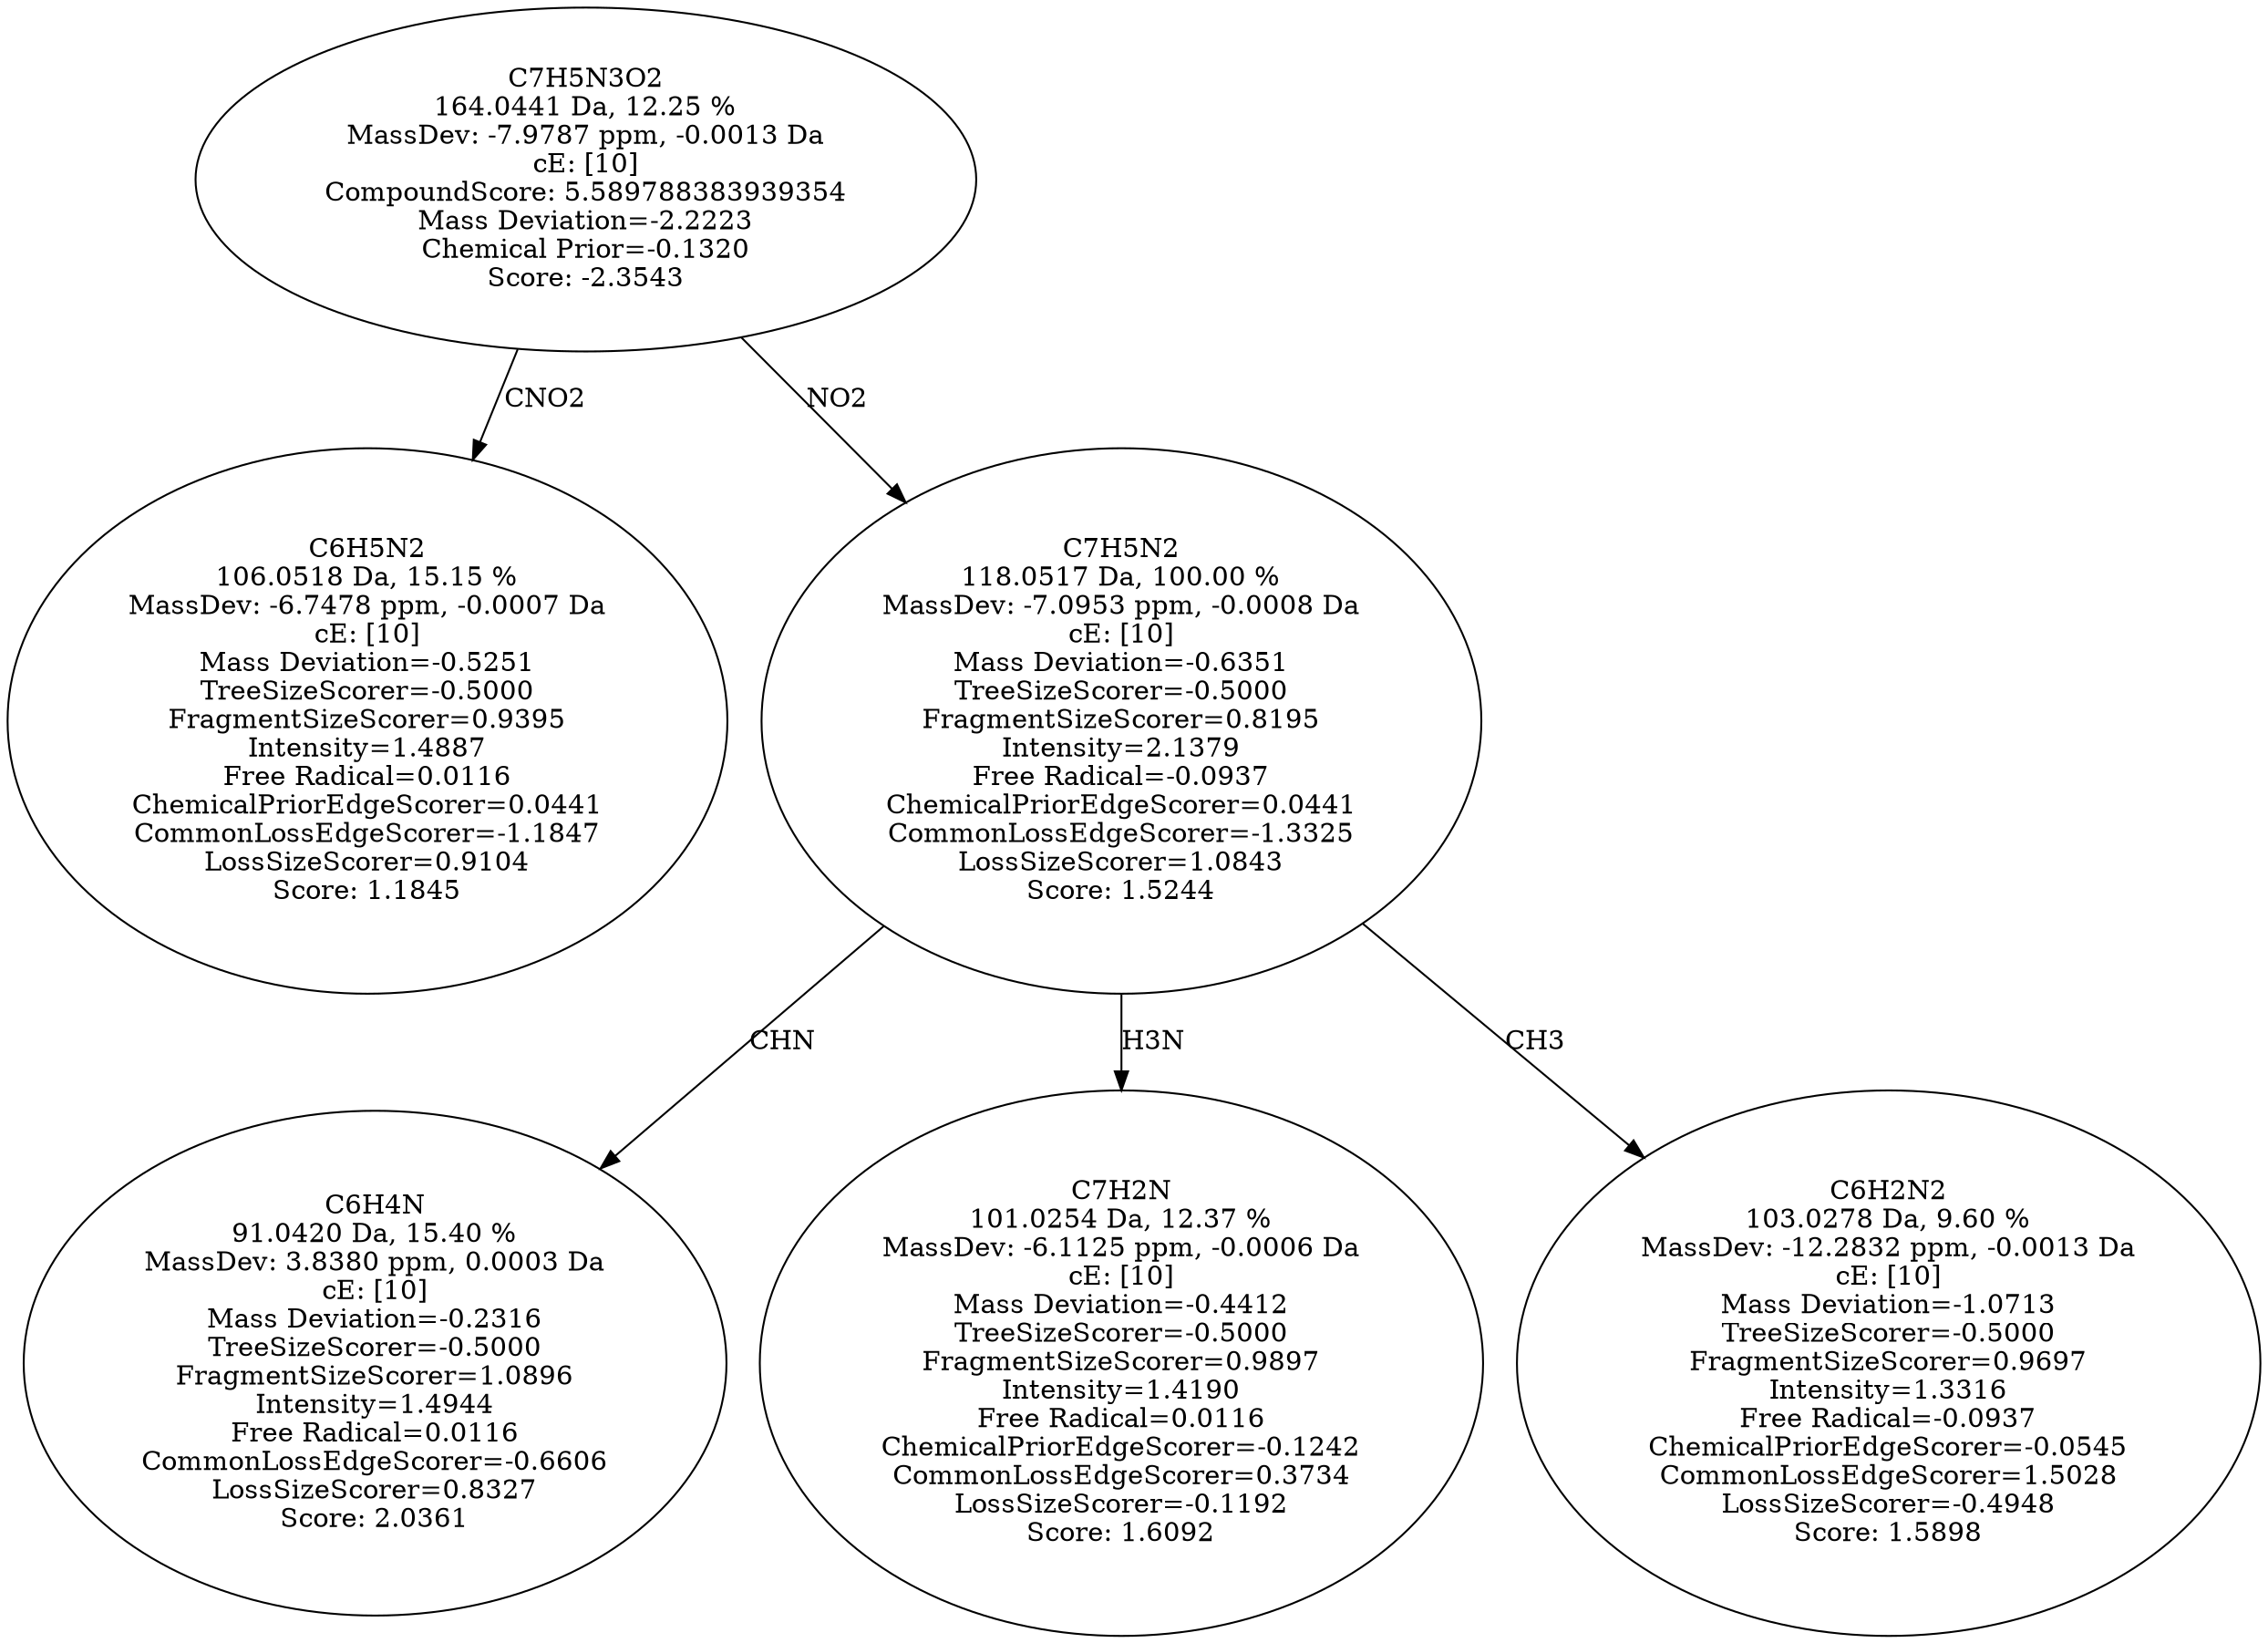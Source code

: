 strict digraph {
v1 [label="C6H5N2\n106.0518 Da, 15.15 %\nMassDev: -6.7478 ppm, -0.0007 Da\ncE: [10]\nMass Deviation=-0.5251\nTreeSizeScorer=-0.5000\nFragmentSizeScorer=0.9395\nIntensity=1.4887\nFree Radical=0.0116\nChemicalPriorEdgeScorer=0.0441\nCommonLossEdgeScorer=-1.1847\nLossSizeScorer=0.9104\nScore: 1.1845"];
v2 [label="C6H4N\n91.0420 Da, 15.40 %\nMassDev: 3.8380 ppm, 0.0003 Da\ncE: [10]\nMass Deviation=-0.2316\nTreeSizeScorer=-0.5000\nFragmentSizeScorer=1.0896\nIntensity=1.4944\nFree Radical=0.0116\nCommonLossEdgeScorer=-0.6606\nLossSizeScorer=0.8327\nScore: 2.0361"];
v3 [label="C7H2N\n101.0254 Da, 12.37 %\nMassDev: -6.1125 ppm, -0.0006 Da\ncE: [10]\nMass Deviation=-0.4412\nTreeSizeScorer=-0.5000\nFragmentSizeScorer=0.9897\nIntensity=1.4190\nFree Radical=0.0116\nChemicalPriorEdgeScorer=-0.1242\nCommonLossEdgeScorer=0.3734\nLossSizeScorer=-0.1192\nScore: 1.6092"];
v4 [label="C6H2N2\n103.0278 Da, 9.60 %\nMassDev: -12.2832 ppm, -0.0013 Da\ncE: [10]\nMass Deviation=-1.0713\nTreeSizeScorer=-0.5000\nFragmentSizeScorer=0.9697\nIntensity=1.3316\nFree Radical=-0.0937\nChemicalPriorEdgeScorer=-0.0545\nCommonLossEdgeScorer=1.5028\nLossSizeScorer=-0.4948\nScore: 1.5898"];
v5 [label="C7H5N2\n118.0517 Da, 100.00 %\nMassDev: -7.0953 ppm, -0.0008 Da\ncE: [10]\nMass Deviation=-0.6351\nTreeSizeScorer=-0.5000\nFragmentSizeScorer=0.8195\nIntensity=2.1379\nFree Radical=-0.0937\nChemicalPriorEdgeScorer=0.0441\nCommonLossEdgeScorer=-1.3325\nLossSizeScorer=1.0843\nScore: 1.5244"];
v6 [label="C7H5N3O2\n164.0441 Da, 12.25 %\nMassDev: -7.9787 ppm, -0.0013 Da\ncE: [10]\nCompoundScore: 5.589788383939354\nMass Deviation=-2.2223\nChemical Prior=-0.1320\nScore: -2.3543"];
v6 -> v1 [label="CNO2"];
v5 -> v2 [label="CHN"];
v5 -> v3 [label="H3N"];
v5 -> v4 [label="CH3"];
v6 -> v5 [label="NO2"];
}